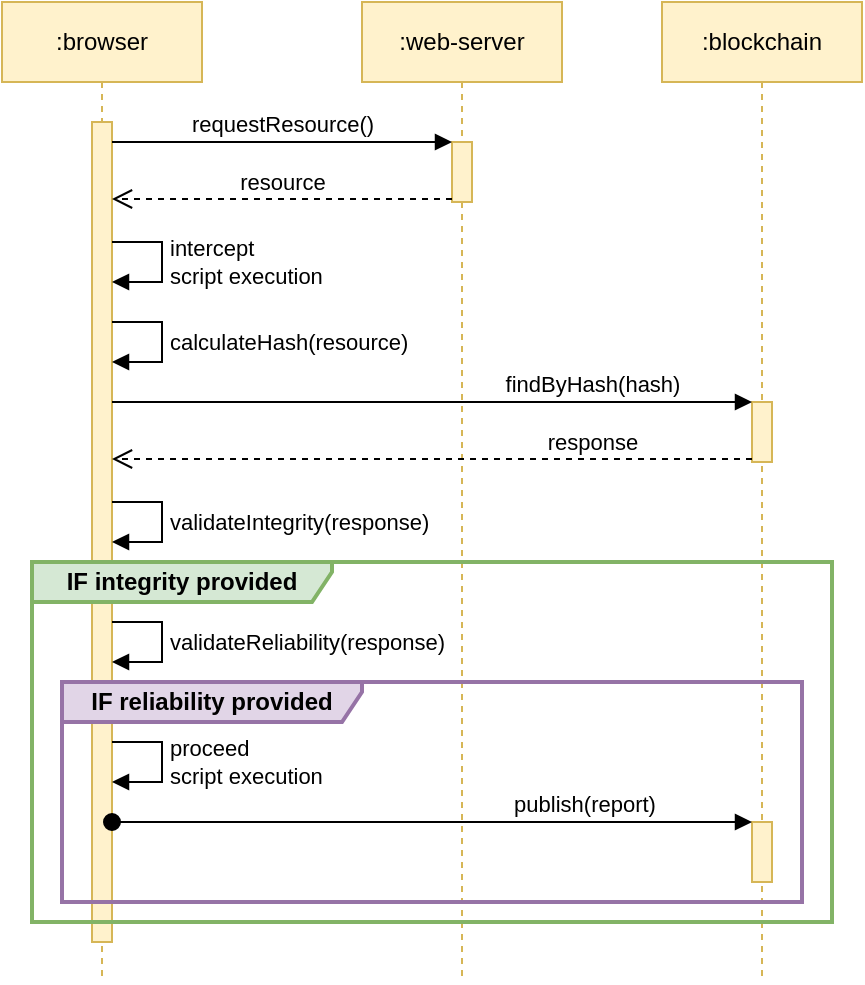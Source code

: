 <mxfile version="12.8.4" type="device"><diagram id="cH2v2ocnQ-wn6MjjrhY7" name="Page-1"><mxGraphModel dx="925" dy="483" grid="1" gridSize="10" guides="1" tooltips="1" connect="1" arrows="1" fold="1" page="1" pageScale="1" pageWidth="827" pageHeight="1169" math="0" shadow="0"><root><mxCell id="0"/><mxCell id="1" parent="0"/><mxCell id="f0NWOjDqPOpRux3r0SJP-1" value=":browser" style="shape=umlLifeline;perimeter=lifelinePerimeter;whiteSpace=wrap;html=1;container=1;collapsible=0;recursiveResize=0;outlineConnect=0;fillColor=#fff2cc;strokeColor=#d6b656;" parent="1" vertex="1"><mxGeometry x="40" y="20" width="100" height="490" as="geometry"/></mxCell><mxCell id="f0NWOjDqPOpRux3r0SJP-7" value="" style="html=1;points=[];perimeter=orthogonalPerimeter;fillColor=#fff2cc;strokeColor=#d6b656;" parent="f0NWOjDqPOpRux3r0SJP-1" vertex="1"><mxGeometry x="45" y="60" width="10" height="410" as="geometry"/></mxCell><mxCell id="f0NWOjDqPOpRux3r0SJP-21" value="calculateHash(resource)" style="edgeStyle=orthogonalEdgeStyle;html=1;align=left;spacingLeft=2;endArrow=block;rounded=0;" parent="f0NWOjDqPOpRux3r0SJP-1" edge="1"><mxGeometry relative="1" as="geometry"><mxPoint x="55" y="160" as="sourcePoint"/><Array as="points"><mxPoint x="80" y="160"/><mxPoint x="80" y="180"/></Array><mxPoint x="55" y="180" as="targetPoint"/></mxGeometry></mxCell><mxCell id="gBNpAChE9kjlU9E-kFHX-1" value="intercept &lt;br&gt;script execution" style="edgeStyle=orthogonalEdgeStyle;html=1;align=left;spacingLeft=2;endArrow=block;rounded=0;" parent="f0NWOjDqPOpRux3r0SJP-1" source="f0NWOjDqPOpRux3r0SJP-7" target="f0NWOjDqPOpRux3r0SJP-7" edge="1"><mxGeometry relative="1" as="geometry"><mxPoint x="60" y="120" as="sourcePoint"/><Array as="points"><mxPoint x="80" y="120"/><mxPoint x="80" y="140"/></Array><mxPoint x="60" y="140" as="targetPoint"/></mxGeometry></mxCell><mxCell id="468VKeZA62YKi0g_Zjur-2" value="validateIntegrity(response)" style="edgeStyle=orthogonalEdgeStyle;html=1;align=left;spacingLeft=2;endArrow=block;rounded=0;" edge="1" target="f0NWOjDqPOpRux3r0SJP-7" parent="f0NWOjDqPOpRux3r0SJP-1" source="f0NWOjDqPOpRux3r0SJP-7"><mxGeometry relative="1" as="geometry"><mxPoint x="60" y="250" as="sourcePoint"/><Array as="points"><mxPoint x="80" y="250"/><mxPoint x="80" y="270"/></Array><mxPoint x="65" y="270" as="targetPoint"/></mxGeometry></mxCell><mxCell id="468VKeZA62YKi0g_Zjur-3" value="validateReliability(response)" style="edgeStyle=orthogonalEdgeStyle;html=1;align=left;spacingLeft=2;endArrow=block;rounded=0;" edge="1" parent="f0NWOjDqPOpRux3r0SJP-1" source="f0NWOjDqPOpRux3r0SJP-7" target="f0NWOjDqPOpRux3r0SJP-7"><mxGeometry relative="1" as="geometry"><mxPoint x="60" y="320" as="sourcePoint"/><Array as="points"><mxPoint x="80" y="310"/><mxPoint x="80" y="330"/></Array><mxPoint x="60" y="340" as="targetPoint"/></mxGeometry></mxCell><mxCell id="gBNpAChE9kjlU9E-kFHX-2" value="proceed&lt;br&gt;script execution" style="edgeStyle=orthogonalEdgeStyle;html=1;align=left;spacingLeft=2;endArrow=block;rounded=0;" parent="f0NWOjDqPOpRux3r0SJP-1" source="f0NWOjDqPOpRux3r0SJP-7" target="f0NWOjDqPOpRux3r0SJP-7" edge="1"><mxGeometry relative="1" as="geometry"><mxPoint x="60" y="360" as="sourcePoint"/><Array as="points"><mxPoint x="80" y="370"/><mxPoint x="80" y="390"/></Array><mxPoint x="60" y="380" as="targetPoint"/></mxGeometry></mxCell><mxCell id="f0NWOjDqPOpRux3r0SJP-3" value=":blockchain" style="shape=umlLifeline;perimeter=lifelinePerimeter;whiteSpace=wrap;html=1;container=1;collapsible=0;recursiveResize=0;outlineConnect=0;fillColor=#fff2cc;strokeColor=#d6b656;" parent="1" vertex="1"><mxGeometry x="370" y="20" width="100" height="490" as="geometry"/></mxCell><mxCell id="f0NWOjDqPOpRux3r0SJP-12" value="" style="html=1;points=[];perimeter=orthogonalPerimeter;fillColor=#fff2cc;strokeColor=#d6b656;" parent="f0NWOjDqPOpRux3r0SJP-3" vertex="1"><mxGeometry x="45" y="200" width="10" height="30" as="geometry"/></mxCell><mxCell id="f0NWOjDqPOpRux3r0SJP-16" value="" style="html=1;points=[];perimeter=orthogonalPerimeter;fillColor=#fff2cc;strokeColor=#d6b656;" parent="f0NWOjDqPOpRux3r0SJP-3" vertex="1"><mxGeometry x="45" y="410" width="10" height="30" as="geometry"/></mxCell><mxCell id="f0NWOjDqPOpRux3r0SJP-8" value=":web-server" style="shape=umlLifeline;perimeter=lifelinePerimeter;whiteSpace=wrap;html=1;container=1;collapsible=0;recursiveResize=0;outlineConnect=0;fillColor=#fff2cc;strokeColor=#d6b656;" parent="1" vertex="1"><mxGeometry x="220" y="20" width="100" height="490" as="geometry"/></mxCell><mxCell id="f0NWOjDqPOpRux3r0SJP-9" value="" style="html=1;points=[];perimeter=orthogonalPerimeter;fillColor=#fff2cc;strokeColor=#d6b656;" parent="f0NWOjDqPOpRux3r0SJP-8" vertex="1"><mxGeometry x="45" y="70" width="10" height="30" as="geometry"/></mxCell><mxCell id="f0NWOjDqPOpRux3r0SJP-10" value="requestResource()" style="html=1;verticalAlign=bottom;endArrow=block;entryX=0;entryY=0;" parent="1" source="f0NWOjDqPOpRux3r0SJP-7" target="f0NWOjDqPOpRux3r0SJP-9" edge="1"><mxGeometry relative="1" as="geometry"><mxPoint x="185" y="90" as="sourcePoint"/></mxGeometry></mxCell><mxCell id="f0NWOjDqPOpRux3r0SJP-11" value="resource" style="html=1;verticalAlign=bottom;endArrow=open;dashed=1;endSize=8;exitX=0;exitY=0.95;" parent="1" source="f0NWOjDqPOpRux3r0SJP-9" target="f0NWOjDqPOpRux3r0SJP-7" edge="1"><mxGeometry relative="1" as="geometry"><mxPoint x="185" y="166" as="targetPoint"/></mxGeometry></mxCell><mxCell id="f0NWOjDqPOpRux3r0SJP-13" value="findByHash(hash)" style="html=1;verticalAlign=bottom;endArrow=block;entryX=0;entryY=0;" parent="1" target="f0NWOjDqPOpRux3r0SJP-12" edge="1"><mxGeometry x="0.5" relative="1" as="geometry"><mxPoint x="95" y="220" as="sourcePoint"/><mxPoint as="offset"/></mxGeometry></mxCell><mxCell id="f0NWOjDqPOpRux3r0SJP-14" value="response" style="html=1;verticalAlign=bottom;endArrow=open;dashed=1;endSize=8;exitX=0;exitY=0.95;" parent="1" source="f0NWOjDqPOpRux3r0SJP-12" edge="1"><mxGeometry x="-0.5" relative="1" as="geometry"><mxPoint x="95" y="248.5" as="targetPoint"/><mxPoint as="offset"/></mxGeometry></mxCell><mxCell id="f0NWOjDqPOpRux3r0SJP-17" value="publish(report)" style="html=1;verticalAlign=bottom;startArrow=oval;endArrow=block;startSize=8;" parent="1" target="f0NWOjDqPOpRux3r0SJP-16" edge="1" source="f0NWOjDqPOpRux3r0SJP-7"><mxGeometry x="0.472" relative="1" as="geometry"><mxPoint x="95" y="380" as="sourcePoint"/><mxPoint as="offset"/></mxGeometry></mxCell><mxCell id="5OR6c_lu2r1ktDj9ois5-2" value="IF integrity provided" style="shape=umlFrame;whiteSpace=wrap;html=1;fillColor=#d5e8d4;strokeColor=#82b366;width=150;height=20;fontStyle=1;strokeWidth=2;" parent="1" vertex="1"><mxGeometry x="55" y="300" width="400" height="180" as="geometry"/></mxCell><mxCell id="468VKeZA62YKi0g_Zjur-4" value="IF reliability provided" style="shape=umlFrame;whiteSpace=wrap;html=1;fillColor=#e1d5e7;strokeColor=#9673a6;width=150;height=20;fontStyle=1;strokeWidth=2;" vertex="1" parent="1"><mxGeometry x="70" y="360" width="370" height="110" as="geometry"/></mxCell></root></mxGraphModel></diagram></mxfile>
